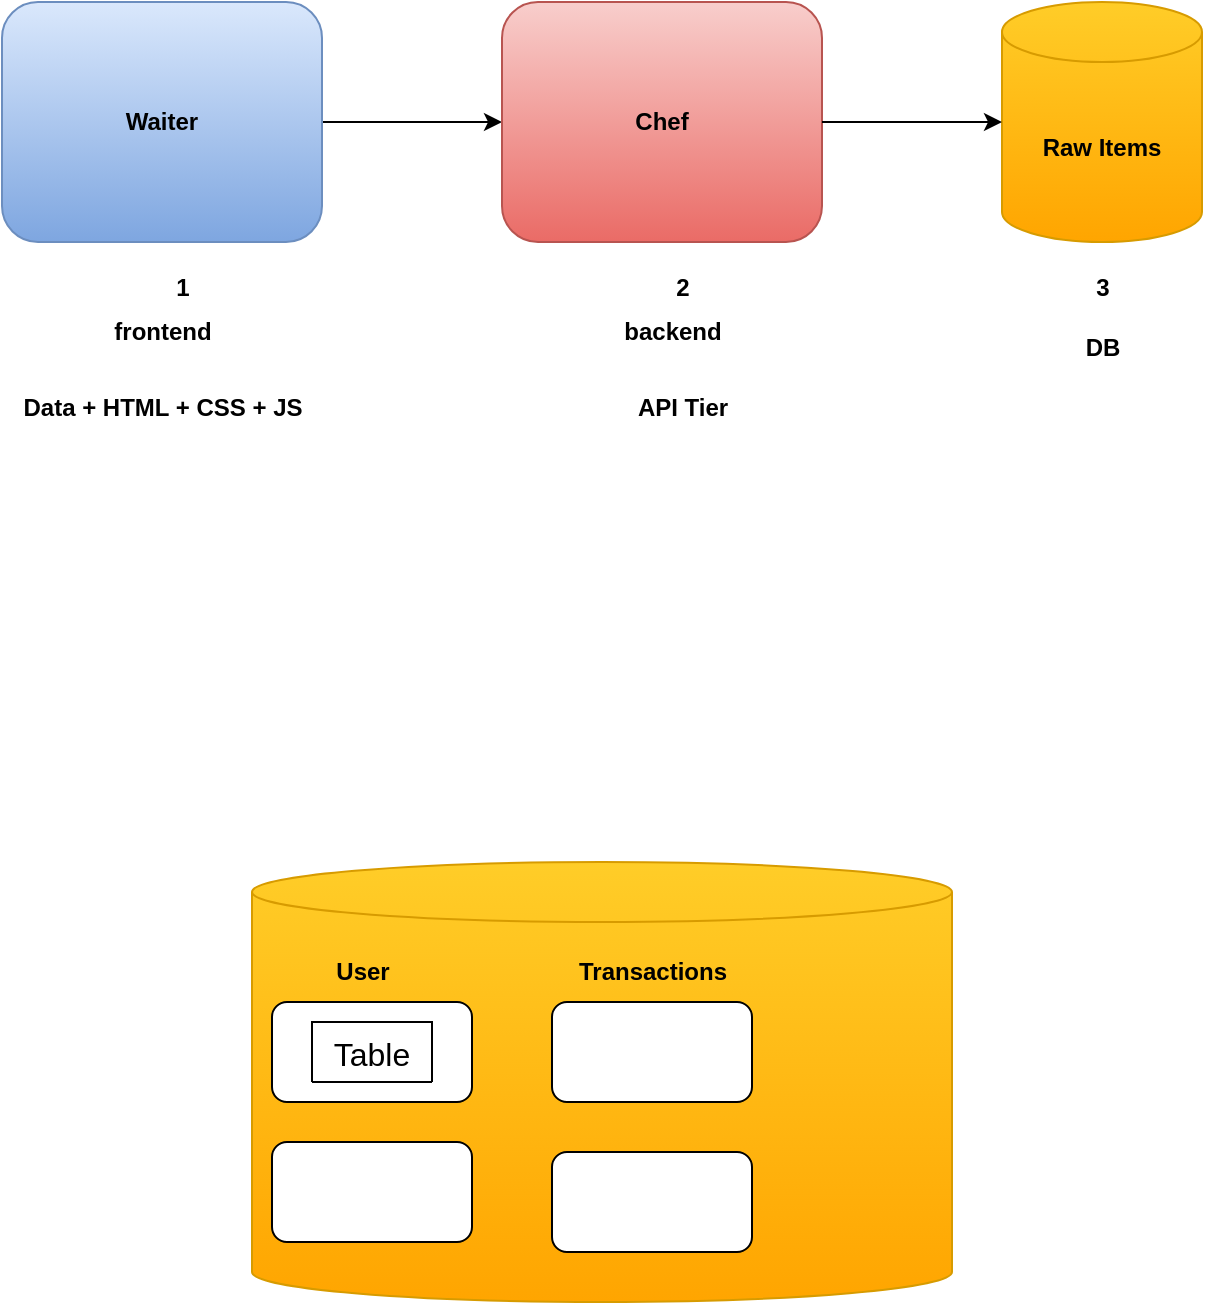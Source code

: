 <mxfile version="24.7.16">
  <diagram name="Page-1" id="THRChagNGyYunTtJFG5p">
    <mxGraphModel dx="1134" dy="637" grid="1" gridSize="10" guides="1" tooltips="1" connect="1" arrows="1" fold="1" page="1" pageScale="1" pageWidth="850" pageHeight="1100" math="0" shadow="0">
      <root>
        <mxCell id="0" />
        <mxCell id="1" parent="0" />
        <mxCell id="J9nTp-9adp7mOvqDDg9b-1" value="" style="group" vertex="1" connectable="0" parent="1">
          <mxGeometry x="125" y="120" width="600" height="218" as="geometry" />
        </mxCell>
        <mxCell id="J9nTp-9adp7mOvqDDg9b-2" style="edgeStyle=orthogonalEdgeStyle;rounded=0;orthogonalLoop=1;jettySize=auto;html=1;entryX=0;entryY=0.5;entryDx=0;entryDy=0;" edge="1" parent="J9nTp-9adp7mOvqDDg9b-1" source="J9nTp-9adp7mOvqDDg9b-3" target="J9nTp-9adp7mOvqDDg9b-4">
          <mxGeometry relative="1" as="geometry" />
        </mxCell>
        <mxCell id="J9nTp-9adp7mOvqDDg9b-3" value="&lt;b&gt;Waiter&lt;/b&gt;" style="rounded=1;whiteSpace=wrap;html=1;fillColor=#dae8fc;gradientColor=#7ea6e0;strokeColor=#6c8ebf;" vertex="1" parent="J9nTp-9adp7mOvqDDg9b-1">
          <mxGeometry width="160" height="120" as="geometry" />
        </mxCell>
        <mxCell id="J9nTp-9adp7mOvqDDg9b-4" value="&lt;b&gt;Chef&lt;/b&gt;" style="rounded=1;whiteSpace=wrap;html=1;fillColor=#f8cecc;gradientColor=#ea6b66;strokeColor=#b85450;" vertex="1" parent="J9nTp-9adp7mOvqDDg9b-1">
          <mxGeometry x="250" width="160" height="120" as="geometry" />
        </mxCell>
        <mxCell id="J9nTp-9adp7mOvqDDg9b-5" value="&lt;b&gt;Raw Items&lt;/b&gt;" style="shape=cylinder3;whiteSpace=wrap;html=1;boundedLbl=1;backgroundOutline=1;size=15;fillColor=#ffcd28;gradientColor=#ffa500;strokeColor=#d79b00;" vertex="1" parent="J9nTp-9adp7mOvqDDg9b-1">
          <mxGeometry x="500" width="100" height="120" as="geometry" />
        </mxCell>
        <mxCell id="J9nTp-9adp7mOvqDDg9b-6" style="edgeStyle=orthogonalEdgeStyle;rounded=0;orthogonalLoop=1;jettySize=auto;html=1;entryX=0;entryY=0.5;entryDx=0;entryDy=0;entryPerimeter=0;" edge="1" parent="J9nTp-9adp7mOvqDDg9b-1" source="J9nTp-9adp7mOvqDDg9b-4" target="J9nTp-9adp7mOvqDDg9b-5">
          <mxGeometry relative="1" as="geometry" />
        </mxCell>
        <mxCell id="J9nTp-9adp7mOvqDDg9b-7" value="&lt;b&gt;1&lt;/b&gt;" style="text;html=1;align=center;verticalAlign=middle;resizable=0;points=[];autosize=1;strokeColor=none;fillColor=none;" vertex="1" parent="J9nTp-9adp7mOvqDDg9b-1">
          <mxGeometry x="75" y="128" width="30" height="30" as="geometry" />
        </mxCell>
        <mxCell id="J9nTp-9adp7mOvqDDg9b-8" value="&lt;b&gt;2&lt;/b&gt;" style="text;html=1;align=center;verticalAlign=middle;resizable=0;points=[];autosize=1;strokeColor=none;fillColor=none;" vertex="1" parent="J9nTp-9adp7mOvqDDg9b-1">
          <mxGeometry x="325" y="128" width="30" height="30" as="geometry" />
        </mxCell>
        <mxCell id="J9nTp-9adp7mOvqDDg9b-9" value="&lt;b&gt;3&lt;/b&gt;" style="text;html=1;align=center;verticalAlign=middle;resizable=0;points=[];autosize=1;strokeColor=none;fillColor=none;" vertex="1" parent="J9nTp-9adp7mOvqDDg9b-1">
          <mxGeometry x="535" y="128" width="30" height="30" as="geometry" />
        </mxCell>
        <mxCell id="J9nTp-9adp7mOvqDDg9b-10" value="&lt;b&gt;frontend&lt;/b&gt;" style="text;html=1;align=center;verticalAlign=middle;resizable=0;points=[];autosize=1;strokeColor=none;fillColor=none;" vertex="1" parent="J9nTp-9adp7mOvqDDg9b-1">
          <mxGeometry x="45" y="150" width="70" height="30" as="geometry" />
        </mxCell>
        <mxCell id="J9nTp-9adp7mOvqDDg9b-11" value="&lt;b&gt;backend&lt;/b&gt;" style="text;html=1;align=center;verticalAlign=middle;resizable=0;points=[];autosize=1;strokeColor=none;fillColor=none;" vertex="1" parent="J9nTp-9adp7mOvqDDg9b-1">
          <mxGeometry x="300" y="150" width="70" height="30" as="geometry" />
        </mxCell>
        <mxCell id="J9nTp-9adp7mOvqDDg9b-12" value="&lt;b&gt;DB&lt;/b&gt;" style="text;html=1;align=center;verticalAlign=middle;resizable=0;points=[];autosize=1;strokeColor=none;fillColor=none;" vertex="1" parent="J9nTp-9adp7mOvqDDg9b-1">
          <mxGeometry x="530" y="158" width="40" height="30" as="geometry" />
        </mxCell>
        <mxCell id="J9nTp-9adp7mOvqDDg9b-13" value="&lt;b&gt;API Tier&lt;/b&gt;" style="text;html=1;align=center;verticalAlign=middle;resizable=0;points=[];autosize=1;strokeColor=none;fillColor=none;" vertex="1" parent="J9nTp-9adp7mOvqDDg9b-1">
          <mxGeometry x="305" y="188" width="70" height="30" as="geometry" />
        </mxCell>
        <mxCell id="J9nTp-9adp7mOvqDDg9b-14" value="&lt;b&gt;Data + HTML + CSS + JS&lt;/b&gt;" style="text;html=1;align=center;verticalAlign=middle;resizable=0;points=[];autosize=1;strokeColor=none;fillColor=none;" vertex="1" parent="J9nTp-9adp7mOvqDDg9b-1">
          <mxGeometry y="188" width="160" height="30" as="geometry" />
        </mxCell>
        <mxCell id="J9nTp-9adp7mOvqDDg9b-16" value="" style="group" vertex="1" connectable="0" parent="1">
          <mxGeometry x="250" y="550" width="350" height="220" as="geometry" />
        </mxCell>
        <mxCell id="J9nTp-9adp7mOvqDDg9b-17" value="" style="shape=cylinder3;whiteSpace=wrap;html=1;boundedLbl=1;backgroundOutline=1;size=15;fillColor=#ffcd28;gradientColor=#ffa500;strokeColor=#d79b00;" vertex="1" parent="J9nTp-9adp7mOvqDDg9b-16">
          <mxGeometry width="350" height="220" as="geometry" />
        </mxCell>
        <mxCell id="J9nTp-9adp7mOvqDDg9b-18" value="" style="rounded=1;whiteSpace=wrap;html=1;" vertex="1" parent="J9nTp-9adp7mOvqDDg9b-16">
          <mxGeometry x="10" y="70" width="100" height="50" as="geometry" />
        </mxCell>
        <mxCell id="J9nTp-9adp7mOvqDDg9b-19" value="" style="rounded=1;whiteSpace=wrap;html=1;" vertex="1" parent="J9nTp-9adp7mOvqDDg9b-16">
          <mxGeometry x="150" y="70" width="100" height="50" as="geometry" />
        </mxCell>
        <mxCell id="J9nTp-9adp7mOvqDDg9b-20" value="" style="rounded=1;whiteSpace=wrap;html=1;" vertex="1" parent="J9nTp-9adp7mOvqDDg9b-16">
          <mxGeometry x="10" y="140" width="100" height="50" as="geometry" />
        </mxCell>
        <mxCell id="J9nTp-9adp7mOvqDDg9b-21" value="" style="rounded=1;whiteSpace=wrap;html=1;" vertex="1" parent="J9nTp-9adp7mOvqDDg9b-16">
          <mxGeometry x="150" y="145" width="100" height="50" as="geometry" />
        </mxCell>
        <mxCell id="J9nTp-9adp7mOvqDDg9b-22" value="&lt;b&gt;User&lt;/b&gt;" style="text;html=1;align=center;verticalAlign=middle;resizable=0;points=[];autosize=1;strokeColor=none;fillColor=none;" vertex="1" parent="J9nTp-9adp7mOvqDDg9b-16">
          <mxGeometry x="30" y="40" width="50" height="30" as="geometry" />
        </mxCell>
        <mxCell id="J9nTp-9adp7mOvqDDg9b-23" value="&lt;b&gt;Transactions&lt;/b&gt;" style="text;html=1;align=center;verticalAlign=middle;resizable=0;points=[];autosize=1;strokeColor=none;fillColor=none;" vertex="1" parent="J9nTp-9adp7mOvqDDg9b-16">
          <mxGeometry x="150" y="40" width="100" height="30" as="geometry" />
        </mxCell>
        <mxCell id="J9nTp-9adp7mOvqDDg9b-24" value="Table" style="shape=table;startSize=30;container=1;collapsible=0;childLayout=tableLayout;strokeColor=default;fontSize=16;" vertex="1" parent="J9nTp-9adp7mOvqDDg9b-16">
          <mxGeometry x="30" y="80" width="60" height="30" as="geometry" />
        </mxCell>
        <mxCell id="J9nTp-9adp7mOvqDDg9b-25" value="" style="shape=tableRow;horizontal=0;startSize=0;swimlaneHead=0;swimlaneBody=0;strokeColor=inherit;top=0;left=0;bottom=0;right=0;collapsible=0;dropTarget=0;fillColor=none;points=[[0,0.5],[1,0.5]];portConstraint=eastwest;fontSize=16;" vertex="1" visible="0" parent="J9nTp-9adp7mOvqDDg9b-24">
          <mxGeometry y="30" width="60" height="10" as="geometry" />
        </mxCell>
        <mxCell id="J9nTp-9adp7mOvqDDg9b-26" value="" style="shape=partialRectangle;html=1;whiteSpace=wrap;connectable=0;strokeColor=inherit;overflow=hidden;fillColor=none;top=0;left=0;bottom=0;right=0;pointerEvents=1;fontSize=16;" vertex="1" parent="J9nTp-9adp7mOvqDDg9b-25">
          <mxGeometry width="20" height="10" as="geometry">
            <mxRectangle width="20" height="10" as="alternateBounds" />
          </mxGeometry>
        </mxCell>
        <mxCell id="J9nTp-9adp7mOvqDDg9b-27" value="" style="shape=partialRectangle;html=1;whiteSpace=wrap;connectable=0;strokeColor=inherit;overflow=hidden;fillColor=none;top=0;left=0;bottom=0;right=0;pointerEvents=1;fontSize=16;" vertex="1" parent="J9nTp-9adp7mOvqDDg9b-25">
          <mxGeometry x="20" width="20" height="10" as="geometry">
            <mxRectangle width="20" height="10" as="alternateBounds" />
          </mxGeometry>
        </mxCell>
        <mxCell id="J9nTp-9adp7mOvqDDg9b-28" value="" style="shape=partialRectangle;html=1;whiteSpace=wrap;connectable=0;strokeColor=inherit;overflow=hidden;fillColor=none;top=0;left=0;bottom=0;right=0;pointerEvents=1;fontSize=16;" vertex="1" parent="J9nTp-9adp7mOvqDDg9b-25">
          <mxGeometry x="40" width="20" height="10" as="geometry">
            <mxRectangle width="20" height="10" as="alternateBounds" />
          </mxGeometry>
        </mxCell>
        <mxCell id="J9nTp-9adp7mOvqDDg9b-29" value="" style="shape=tableRow;horizontal=0;startSize=0;swimlaneHead=0;swimlaneBody=0;strokeColor=inherit;top=0;left=0;bottom=0;right=0;collapsible=0;dropTarget=0;fillColor=none;points=[[0,0.5],[1,0.5]];portConstraint=eastwest;fontSize=16;" vertex="1" visible="0" parent="J9nTp-9adp7mOvqDDg9b-24">
          <mxGeometry y="40" width="60" height="10" as="geometry" />
        </mxCell>
        <mxCell id="J9nTp-9adp7mOvqDDg9b-30" value="" style="shape=partialRectangle;html=1;whiteSpace=wrap;connectable=0;strokeColor=inherit;overflow=hidden;fillColor=none;top=0;left=0;bottom=0;right=0;pointerEvents=1;fontSize=16;" vertex="1" parent="J9nTp-9adp7mOvqDDg9b-29">
          <mxGeometry width="20" height="10" as="geometry">
            <mxRectangle width="20" height="10" as="alternateBounds" />
          </mxGeometry>
        </mxCell>
        <mxCell id="J9nTp-9adp7mOvqDDg9b-31" value="" style="shape=partialRectangle;html=1;whiteSpace=wrap;connectable=0;strokeColor=inherit;overflow=hidden;fillColor=none;top=0;left=0;bottom=0;right=0;pointerEvents=1;fontSize=16;" vertex="1" parent="J9nTp-9adp7mOvqDDg9b-29">
          <mxGeometry x="20" width="20" height="10" as="geometry">
            <mxRectangle width="20" height="10" as="alternateBounds" />
          </mxGeometry>
        </mxCell>
        <mxCell id="J9nTp-9adp7mOvqDDg9b-32" value="" style="shape=partialRectangle;html=1;whiteSpace=wrap;connectable=0;strokeColor=inherit;overflow=hidden;fillColor=none;top=0;left=0;bottom=0;right=0;pointerEvents=1;fontSize=16;" vertex="1" parent="J9nTp-9adp7mOvqDDg9b-29">
          <mxGeometry x="40" width="20" height="10" as="geometry">
            <mxRectangle width="20" height="10" as="alternateBounds" />
          </mxGeometry>
        </mxCell>
        <mxCell id="J9nTp-9adp7mOvqDDg9b-33" value="" style="shape=tableRow;horizontal=0;startSize=0;swimlaneHead=0;swimlaneBody=0;strokeColor=inherit;top=0;left=0;bottom=0;right=0;collapsible=0;dropTarget=0;fillColor=none;points=[[0,0.5],[1,0.5]];portConstraint=eastwest;fontSize=16;" vertex="1" visible="0" parent="J9nTp-9adp7mOvqDDg9b-24">
          <mxGeometry y="50" width="60" height="10" as="geometry" />
        </mxCell>
        <mxCell id="J9nTp-9adp7mOvqDDg9b-34" value="" style="shape=partialRectangle;html=1;whiteSpace=wrap;connectable=0;strokeColor=inherit;overflow=hidden;fillColor=none;top=0;left=0;bottom=0;right=0;pointerEvents=1;fontSize=16;" vertex="1" parent="J9nTp-9adp7mOvqDDg9b-33">
          <mxGeometry width="20" height="10" as="geometry">
            <mxRectangle width="20" height="10" as="alternateBounds" />
          </mxGeometry>
        </mxCell>
        <mxCell id="J9nTp-9adp7mOvqDDg9b-35" value="" style="shape=partialRectangle;html=1;whiteSpace=wrap;connectable=0;strokeColor=inherit;overflow=hidden;fillColor=none;top=0;left=0;bottom=0;right=0;pointerEvents=1;fontSize=16;" vertex="1" parent="J9nTp-9adp7mOvqDDg9b-33">
          <mxGeometry x="20" width="20" height="10" as="geometry">
            <mxRectangle width="20" height="10" as="alternateBounds" />
          </mxGeometry>
        </mxCell>
        <mxCell id="J9nTp-9adp7mOvqDDg9b-36" value="" style="shape=partialRectangle;html=1;whiteSpace=wrap;connectable=0;strokeColor=inherit;overflow=hidden;fillColor=none;top=0;left=0;bottom=0;right=0;pointerEvents=1;fontSize=16;" vertex="1" parent="J9nTp-9adp7mOvqDDg9b-33">
          <mxGeometry x="40" width="20" height="10" as="geometry">
            <mxRectangle width="20" height="10" as="alternateBounds" />
          </mxGeometry>
        </mxCell>
      </root>
    </mxGraphModel>
  </diagram>
</mxfile>
